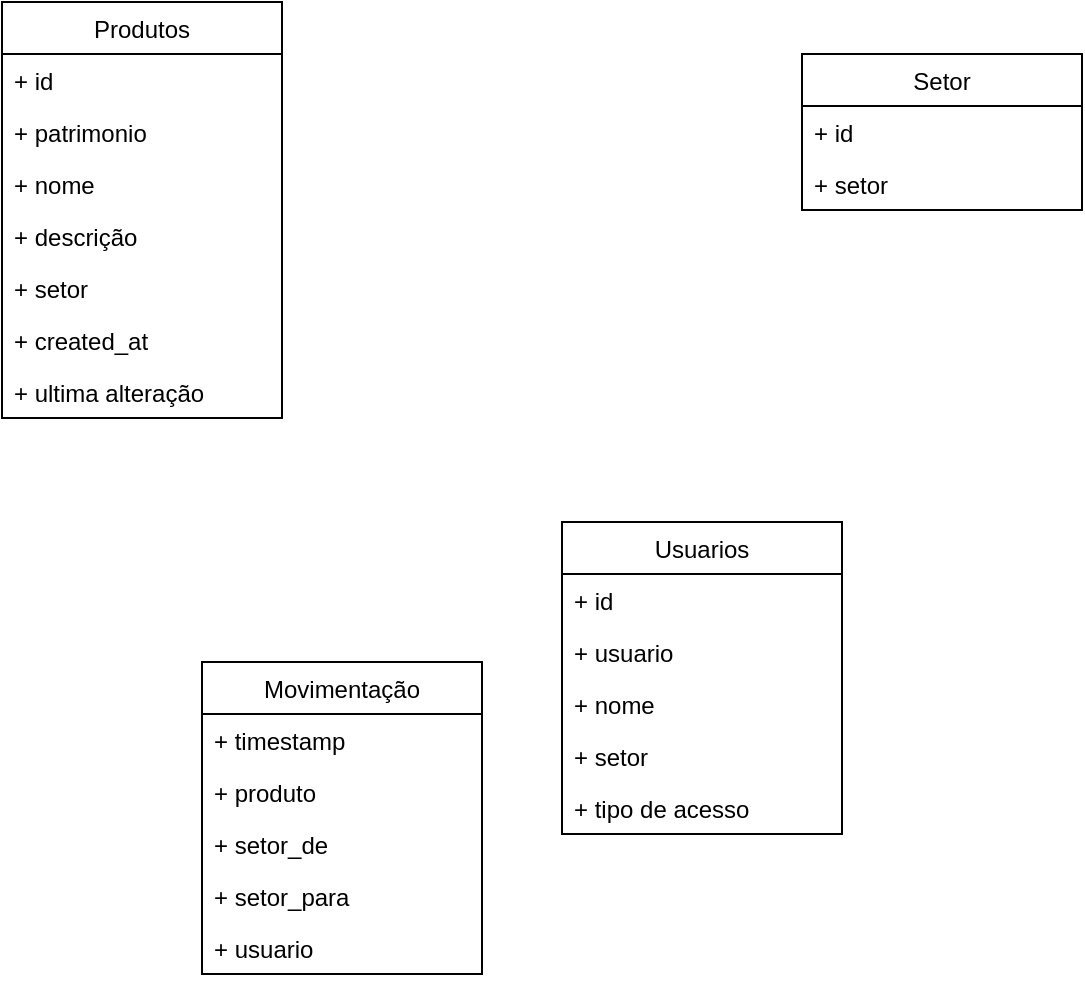 <mxfile>
    <diagram id="7dKkL7-XRhgL906QbmJk" name="Página-1">
        <mxGraphModel dx="468" dy="545" grid="1" gridSize="10" guides="1" tooltips="1" connect="1" arrows="1" fold="1" page="1" pageScale="1" pageWidth="827" pageHeight="1169" math="0" shadow="0">
            <root>
                <mxCell id="0"/>
                <mxCell id="1" parent="0"/>
                <mxCell id="s1XwcXoanRusYwqpn1eB-1" value="Usuarios" style="swimlane;fontStyle=0;childLayout=stackLayout;horizontal=1;startSize=26;fillColor=none;horizontalStack=0;resizeParent=1;resizeParentMax=0;resizeLast=0;collapsible=1;marginBottom=0;" parent="1" vertex="1">
                    <mxGeometry x="320" y="300" width="140" height="156" as="geometry">
                        <mxRectangle x="40" y="40" width="90" height="30" as="alternateBounds"/>
                    </mxGeometry>
                </mxCell>
                <mxCell id="s1XwcXoanRusYwqpn1eB-2" value="+ id" style="text;strokeColor=none;fillColor=none;align=left;verticalAlign=top;spacingLeft=4;spacingRight=4;overflow=hidden;rotatable=0;points=[[0,0.5],[1,0.5]];portConstraint=eastwest;" parent="s1XwcXoanRusYwqpn1eB-1" vertex="1">
                    <mxGeometry y="26" width="140" height="26" as="geometry"/>
                </mxCell>
                <mxCell id="s1XwcXoanRusYwqpn1eB-3" value="+ usuario" style="text;strokeColor=none;fillColor=none;align=left;verticalAlign=top;spacingLeft=4;spacingRight=4;overflow=hidden;rotatable=0;points=[[0,0.5],[1,0.5]];portConstraint=eastwest;" parent="s1XwcXoanRusYwqpn1eB-1" vertex="1">
                    <mxGeometry y="52" width="140" height="26" as="geometry"/>
                </mxCell>
                <mxCell id="s1XwcXoanRusYwqpn1eB-4" value="+ nome" style="text;strokeColor=none;fillColor=none;align=left;verticalAlign=top;spacingLeft=4;spacingRight=4;overflow=hidden;rotatable=0;points=[[0,0.5],[1,0.5]];portConstraint=eastwest;" parent="s1XwcXoanRusYwqpn1eB-1" vertex="1">
                    <mxGeometry y="78" width="140" height="26" as="geometry"/>
                </mxCell>
                <mxCell id="s1XwcXoanRusYwqpn1eB-13" value="+ setor" style="text;strokeColor=none;fillColor=none;align=left;verticalAlign=top;spacingLeft=4;spacingRight=4;overflow=hidden;rotatable=0;points=[[0,0.5],[1,0.5]];portConstraint=eastwest;" parent="s1XwcXoanRusYwqpn1eB-1" vertex="1">
                    <mxGeometry y="104" width="140" height="26" as="geometry"/>
                </mxCell>
                <mxCell id="s1XwcXoanRusYwqpn1eB-31" value="+ tipo de acesso" style="text;strokeColor=none;fillColor=none;align=left;verticalAlign=top;spacingLeft=4;spacingRight=4;overflow=hidden;rotatable=0;points=[[0,0.5],[1,0.5]];portConstraint=eastwest;" parent="s1XwcXoanRusYwqpn1eB-1" vertex="1">
                    <mxGeometry y="130" width="140" height="26" as="geometry"/>
                </mxCell>
                <mxCell id="s1XwcXoanRusYwqpn1eB-5" value="Produtos" style="swimlane;fontStyle=0;childLayout=stackLayout;horizontal=1;startSize=26;fillColor=none;horizontalStack=0;resizeParent=1;resizeParentMax=0;resizeLast=0;collapsible=1;marginBottom=0;" parent="1" vertex="1">
                    <mxGeometry x="40" y="40" width="140" height="208" as="geometry"/>
                </mxCell>
                <mxCell id="s1XwcXoanRusYwqpn1eB-6" value="+ id" style="text;strokeColor=none;fillColor=none;align=left;verticalAlign=top;spacingLeft=4;spacingRight=4;overflow=hidden;rotatable=0;points=[[0,0.5],[1,0.5]];portConstraint=eastwest;" parent="s1XwcXoanRusYwqpn1eB-5" vertex="1">
                    <mxGeometry y="26" width="140" height="26" as="geometry"/>
                </mxCell>
                <mxCell id="2" value="+ patrimonio" style="text;strokeColor=none;fillColor=none;align=left;verticalAlign=top;spacingLeft=4;spacingRight=4;overflow=hidden;rotatable=0;points=[[0,0.5],[1,0.5]];portConstraint=eastwest;" vertex="1" parent="s1XwcXoanRusYwqpn1eB-5">
                    <mxGeometry y="52" width="140" height="26" as="geometry"/>
                </mxCell>
                <mxCell id="s1XwcXoanRusYwqpn1eB-7" value="+ nome" style="text;strokeColor=none;fillColor=none;align=left;verticalAlign=top;spacingLeft=4;spacingRight=4;overflow=hidden;rotatable=0;points=[[0,0.5],[1,0.5]];portConstraint=eastwest;" parent="s1XwcXoanRusYwqpn1eB-5" vertex="1">
                    <mxGeometry y="78" width="140" height="26" as="geometry"/>
                </mxCell>
                <mxCell id="s1XwcXoanRusYwqpn1eB-8" value="+ descrição" style="text;strokeColor=none;fillColor=none;align=left;verticalAlign=top;spacingLeft=4;spacingRight=4;overflow=hidden;rotatable=0;points=[[0,0.5],[1,0.5]];portConstraint=eastwest;" parent="s1XwcXoanRusYwqpn1eB-5" vertex="1">
                    <mxGeometry y="104" width="140" height="26" as="geometry"/>
                </mxCell>
                <mxCell id="3" value="+ setor" style="text;strokeColor=none;fillColor=none;align=left;verticalAlign=top;spacingLeft=4;spacingRight=4;overflow=hidden;rotatable=0;points=[[0,0.5],[1,0.5]];portConstraint=eastwest;" vertex="1" parent="s1XwcXoanRusYwqpn1eB-5">
                    <mxGeometry y="130" width="140" height="26" as="geometry"/>
                </mxCell>
                <mxCell id="s1XwcXoanRusYwqpn1eB-19" value="+ created_at" style="text;strokeColor=none;fillColor=none;align=left;verticalAlign=top;spacingLeft=4;spacingRight=4;overflow=hidden;rotatable=0;points=[[0,0.5],[1,0.5]];portConstraint=eastwest;" parent="s1XwcXoanRusYwqpn1eB-5" vertex="1">
                    <mxGeometry y="156" width="140" height="26" as="geometry"/>
                </mxCell>
                <mxCell id="s1XwcXoanRusYwqpn1eB-20" value="+ ultima alteração" style="text;strokeColor=none;fillColor=none;align=left;verticalAlign=top;spacingLeft=4;spacingRight=4;overflow=hidden;rotatable=0;points=[[0,0.5],[1,0.5]];portConstraint=eastwest;" parent="s1XwcXoanRusYwqpn1eB-5" vertex="1">
                    <mxGeometry y="182" width="140" height="26" as="geometry"/>
                </mxCell>
                <mxCell id="s1XwcXoanRusYwqpn1eB-9" value="Movimentação" style="swimlane;fontStyle=0;childLayout=stackLayout;horizontal=1;startSize=26;fillColor=none;horizontalStack=0;resizeParent=1;resizeParentMax=0;resizeLast=0;collapsible=1;marginBottom=0;" parent="1" vertex="1">
                    <mxGeometry x="140" y="370" width="140" height="156" as="geometry"/>
                </mxCell>
                <mxCell id="s1XwcXoanRusYwqpn1eB-10" value="+ timestamp" style="text;strokeColor=none;fillColor=none;align=left;verticalAlign=top;spacingLeft=4;spacingRight=4;overflow=hidden;rotatable=0;points=[[0,0.5],[1,0.5]];portConstraint=eastwest;" parent="s1XwcXoanRusYwqpn1eB-9" vertex="1">
                    <mxGeometry y="26" width="140" height="26" as="geometry"/>
                </mxCell>
                <mxCell id="s1XwcXoanRusYwqpn1eB-32" value="+ produto" style="text;strokeColor=none;fillColor=none;align=left;verticalAlign=top;spacingLeft=4;spacingRight=4;overflow=hidden;rotatable=0;points=[[0,0.5],[1,0.5]];portConstraint=eastwest;" parent="s1XwcXoanRusYwqpn1eB-9" vertex="1">
                    <mxGeometry y="52" width="140" height="26" as="geometry"/>
                </mxCell>
                <mxCell id="s1XwcXoanRusYwqpn1eB-11" value="+ setor_de" style="text;strokeColor=none;fillColor=none;align=left;verticalAlign=top;spacingLeft=4;spacingRight=4;overflow=hidden;rotatable=0;points=[[0,0.5],[1,0.5]];portConstraint=eastwest;" parent="s1XwcXoanRusYwqpn1eB-9" vertex="1">
                    <mxGeometry y="78" width="140" height="26" as="geometry"/>
                </mxCell>
                <mxCell id="s1XwcXoanRusYwqpn1eB-12" value="+ setor_para" style="text;strokeColor=none;fillColor=none;align=left;verticalAlign=top;spacingLeft=4;spacingRight=4;overflow=hidden;rotatable=0;points=[[0,0.5],[1,0.5]];portConstraint=eastwest;" parent="s1XwcXoanRusYwqpn1eB-9" vertex="1">
                    <mxGeometry y="104" width="140" height="26" as="geometry"/>
                </mxCell>
                <mxCell id="s1XwcXoanRusYwqpn1eB-36" value="+ usuario" style="text;strokeColor=none;fillColor=none;align=left;verticalAlign=top;spacingLeft=4;spacingRight=4;overflow=hidden;rotatable=0;points=[[0,0.5],[1,0.5]];portConstraint=eastwest;" parent="s1XwcXoanRusYwqpn1eB-9" vertex="1">
                    <mxGeometry y="130" width="140" height="26" as="geometry"/>
                </mxCell>
                <mxCell id="s1XwcXoanRusYwqpn1eB-14" value="Setor" style="swimlane;fontStyle=0;childLayout=stackLayout;horizontal=1;startSize=26;fillColor=none;horizontalStack=0;resizeParent=1;resizeParentMax=0;resizeLast=0;collapsible=1;marginBottom=0;" parent="1" vertex="1">
                    <mxGeometry x="440" y="66" width="140" height="78" as="geometry">
                        <mxRectangle x="40" y="40" width="90" height="30" as="alternateBounds"/>
                    </mxGeometry>
                </mxCell>
                <mxCell id="s1XwcXoanRusYwqpn1eB-15" value="+ id" style="text;strokeColor=none;fillColor=none;align=left;verticalAlign=top;spacingLeft=4;spacingRight=4;overflow=hidden;rotatable=0;points=[[0,0.5],[1,0.5]];portConstraint=eastwest;" parent="s1XwcXoanRusYwqpn1eB-14" vertex="1">
                    <mxGeometry y="26" width="140" height="26" as="geometry"/>
                </mxCell>
                <mxCell id="s1XwcXoanRusYwqpn1eB-16" value="+ setor" style="text;strokeColor=none;fillColor=none;align=left;verticalAlign=top;spacingLeft=4;spacingRight=4;overflow=hidden;rotatable=0;points=[[0,0.5],[1,0.5]];portConstraint=eastwest;" parent="s1XwcXoanRusYwqpn1eB-14" vertex="1">
                    <mxGeometry y="52" width="140" height="26" as="geometry"/>
                </mxCell>
            </root>
        </mxGraphModel>
    </diagram>
</mxfile>